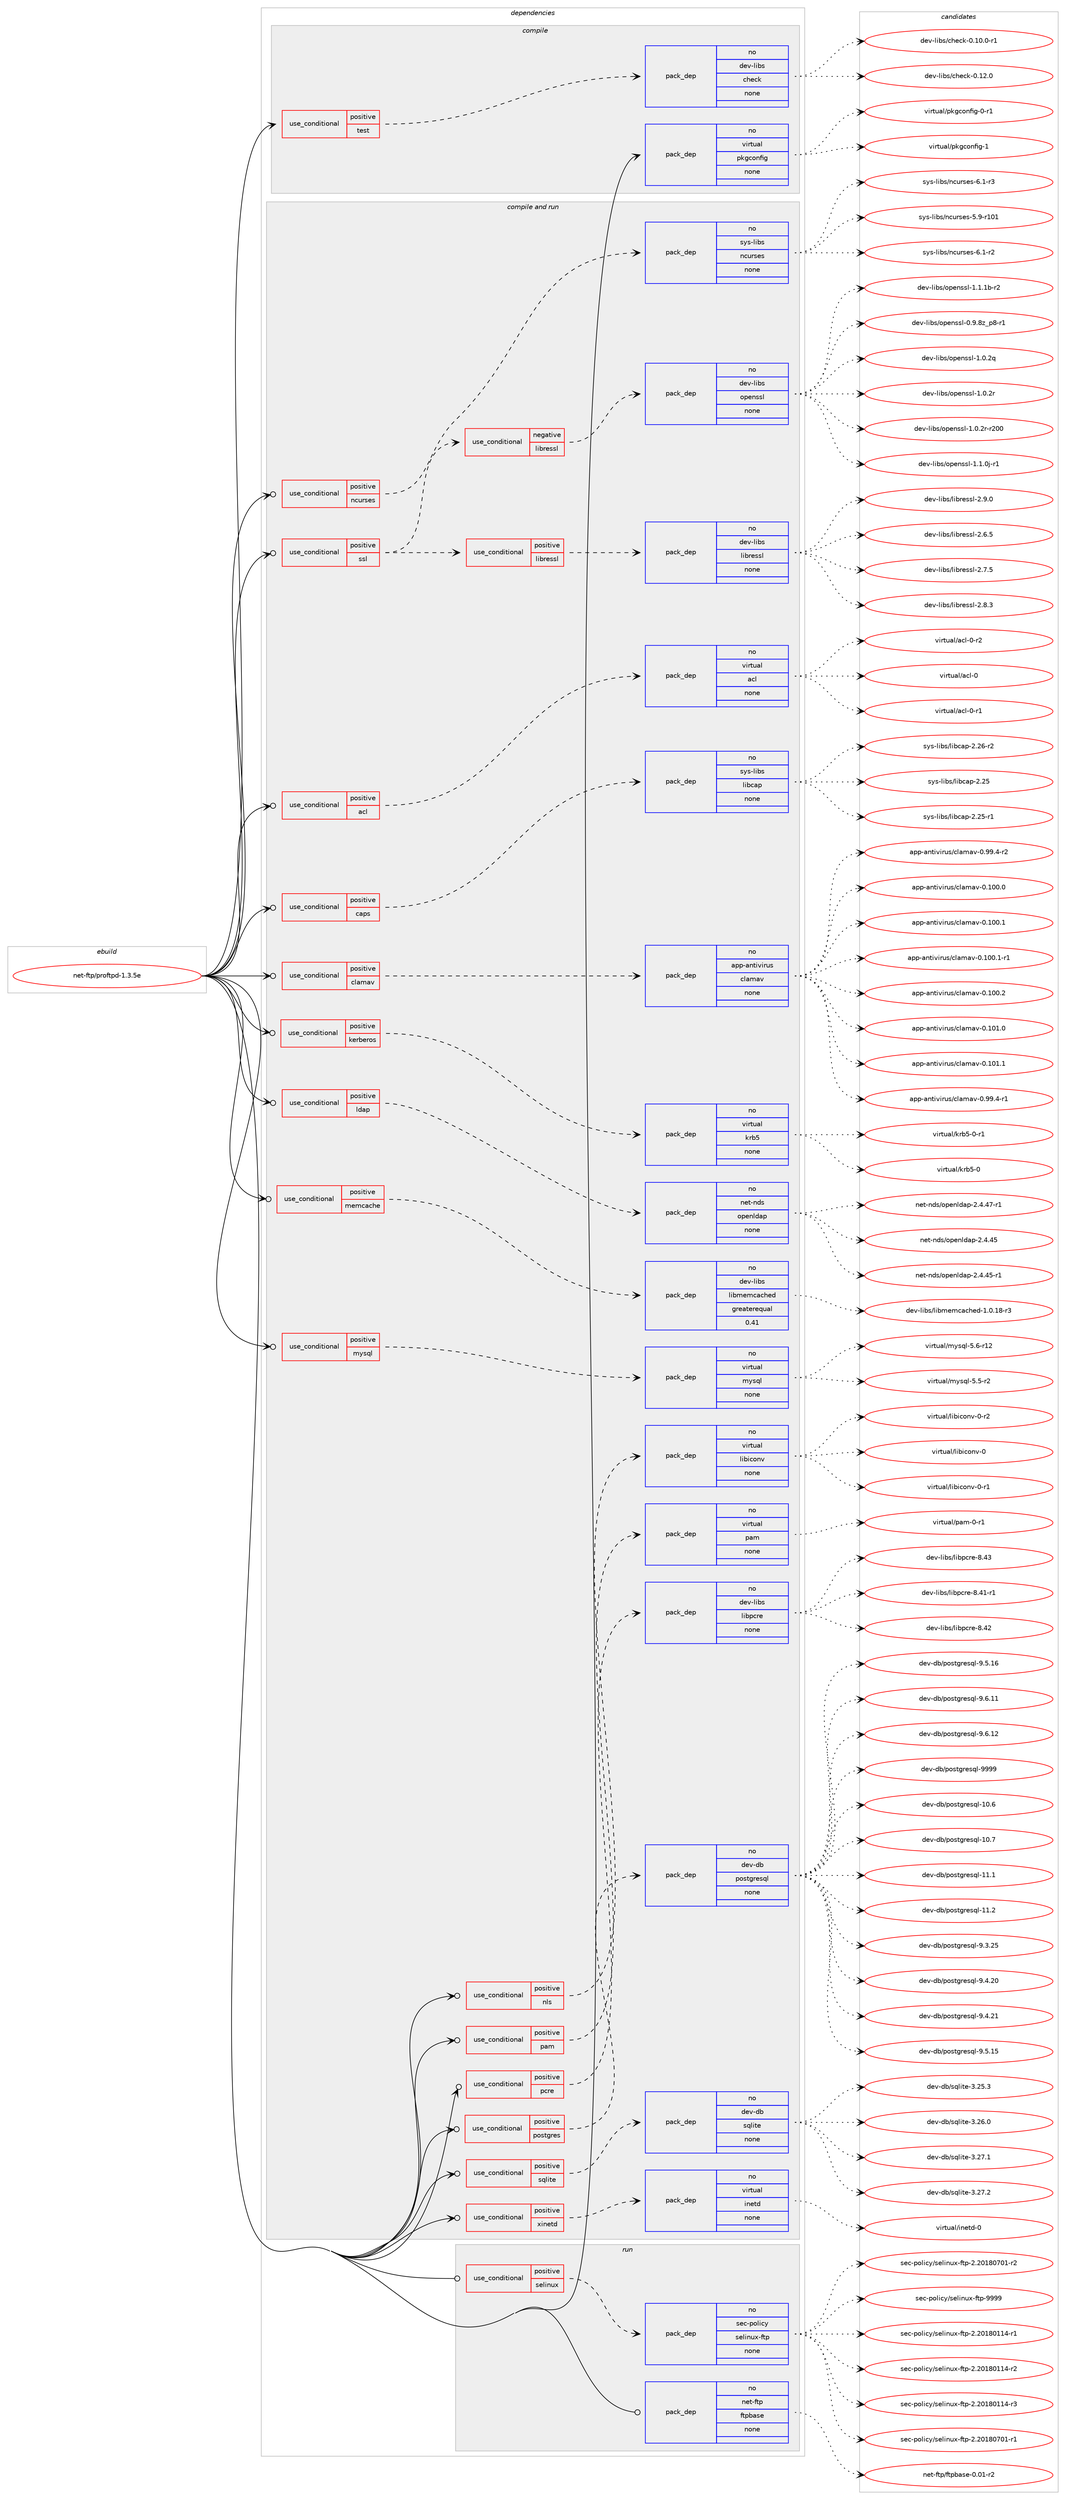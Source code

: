 digraph prolog {

# *************
# Graph options
# *************

newrank=true;
concentrate=true;
compound=true;
graph [rankdir=LR,fontname=Helvetica,fontsize=10,ranksep=1.5];#, ranksep=2.5, nodesep=0.2];
edge  [arrowhead=vee];
node  [fontname=Helvetica,fontsize=10];

# **********
# The ebuild
# **********

subgraph cluster_leftcol {
color=gray;
rank=same;
label=<<i>ebuild</i>>;
id [label="net-ftp/proftpd-1.3.5e", color=red, width=4, href="../net-ftp/proftpd-1.3.5e.svg"];
}

# ****************
# The dependencies
# ****************

subgraph cluster_midcol {
color=gray;
label=<<i>dependencies</i>>;
subgraph cluster_compile {
fillcolor="#eeeeee";
style=filled;
label=<<i>compile</i>>;
subgraph cond444754 {
dependency1654025 [label=<<TABLE BORDER="0" CELLBORDER="1" CELLSPACING="0" CELLPADDING="4"><TR><TD ROWSPAN="3" CELLPADDING="10">use_conditional</TD></TR><TR><TD>positive</TD></TR><TR><TD>test</TD></TR></TABLE>>, shape=none, color=red];
subgraph pack1182463 {
dependency1654026 [label=<<TABLE BORDER="0" CELLBORDER="1" CELLSPACING="0" CELLPADDING="4" WIDTH="220"><TR><TD ROWSPAN="6" CELLPADDING="30">pack_dep</TD></TR><TR><TD WIDTH="110">no</TD></TR><TR><TD>dev-libs</TD></TR><TR><TD>check</TD></TR><TR><TD>none</TD></TR><TR><TD></TD></TR></TABLE>>, shape=none, color=blue];
}
dependency1654025:e -> dependency1654026:w [weight=20,style="dashed",arrowhead="vee"];
}
id:e -> dependency1654025:w [weight=20,style="solid",arrowhead="vee"];
subgraph pack1182464 {
dependency1654027 [label=<<TABLE BORDER="0" CELLBORDER="1" CELLSPACING="0" CELLPADDING="4" WIDTH="220"><TR><TD ROWSPAN="6" CELLPADDING="30">pack_dep</TD></TR><TR><TD WIDTH="110">no</TD></TR><TR><TD>virtual</TD></TR><TR><TD>pkgconfig</TD></TR><TR><TD>none</TD></TR><TR><TD></TD></TR></TABLE>>, shape=none, color=blue];
}
id:e -> dependency1654027:w [weight=20,style="solid",arrowhead="vee"];
}
subgraph cluster_compileandrun {
fillcolor="#eeeeee";
style=filled;
label=<<i>compile and run</i>>;
subgraph cond444755 {
dependency1654028 [label=<<TABLE BORDER="0" CELLBORDER="1" CELLSPACING="0" CELLPADDING="4"><TR><TD ROWSPAN="3" CELLPADDING="10">use_conditional</TD></TR><TR><TD>positive</TD></TR><TR><TD>acl</TD></TR></TABLE>>, shape=none, color=red];
subgraph pack1182465 {
dependency1654029 [label=<<TABLE BORDER="0" CELLBORDER="1" CELLSPACING="0" CELLPADDING="4" WIDTH="220"><TR><TD ROWSPAN="6" CELLPADDING="30">pack_dep</TD></TR><TR><TD WIDTH="110">no</TD></TR><TR><TD>virtual</TD></TR><TR><TD>acl</TD></TR><TR><TD>none</TD></TR><TR><TD></TD></TR></TABLE>>, shape=none, color=blue];
}
dependency1654028:e -> dependency1654029:w [weight=20,style="dashed",arrowhead="vee"];
}
id:e -> dependency1654028:w [weight=20,style="solid",arrowhead="odotvee"];
subgraph cond444756 {
dependency1654030 [label=<<TABLE BORDER="0" CELLBORDER="1" CELLSPACING="0" CELLPADDING="4"><TR><TD ROWSPAN="3" CELLPADDING="10">use_conditional</TD></TR><TR><TD>positive</TD></TR><TR><TD>caps</TD></TR></TABLE>>, shape=none, color=red];
subgraph pack1182466 {
dependency1654031 [label=<<TABLE BORDER="0" CELLBORDER="1" CELLSPACING="0" CELLPADDING="4" WIDTH="220"><TR><TD ROWSPAN="6" CELLPADDING="30">pack_dep</TD></TR><TR><TD WIDTH="110">no</TD></TR><TR><TD>sys-libs</TD></TR><TR><TD>libcap</TD></TR><TR><TD>none</TD></TR><TR><TD></TD></TR></TABLE>>, shape=none, color=blue];
}
dependency1654030:e -> dependency1654031:w [weight=20,style="dashed",arrowhead="vee"];
}
id:e -> dependency1654030:w [weight=20,style="solid",arrowhead="odotvee"];
subgraph cond444757 {
dependency1654032 [label=<<TABLE BORDER="0" CELLBORDER="1" CELLSPACING="0" CELLPADDING="4"><TR><TD ROWSPAN="3" CELLPADDING="10">use_conditional</TD></TR><TR><TD>positive</TD></TR><TR><TD>clamav</TD></TR></TABLE>>, shape=none, color=red];
subgraph pack1182467 {
dependency1654033 [label=<<TABLE BORDER="0" CELLBORDER="1" CELLSPACING="0" CELLPADDING="4" WIDTH="220"><TR><TD ROWSPAN="6" CELLPADDING="30">pack_dep</TD></TR><TR><TD WIDTH="110">no</TD></TR><TR><TD>app-antivirus</TD></TR><TR><TD>clamav</TD></TR><TR><TD>none</TD></TR><TR><TD></TD></TR></TABLE>>, shape=none, color=blue];
}
dependency1654032:e -> dependency1654033:w [weight=20,style="dashed",arrowhead="vee"];
}
id:e -> dependency1654032:w [weight=20,style="solid",arrowhead="odotvee"];
subgraph cond444758 {
dependency1654034 [label=<<TABLE BORDER="0" CELLBORDER="1" CELLSPACING="0" CELLPADDING="4"><TR><TD ROWSPAN="3" CELLPADDING="10">use_conditional</TD></TR><TR><TD>positive</TD></TR><TR><TD>kerberos</TD></TR></TABLE>>, shape=none, color=red];
subgraph pack1182468 {
dependency1654035 [label=<<TABLE BORDER="0" CELLBORDER="1" CELLSPACING="0" CELLPADDING="4" WIDTH="220"><TR><TD ROWSPAN="6" CELLPADDING="30">pack_dep</TD></TR><TR><TD WIDTH="110">no</TD></TR><TR><TD>virtual</TD></TR><TR><TD>krb5</TD></TR><TR><TD>none</TD></TR><TR><TD></TD></TR></TABLE>>, shape=none, color=blue];
}
dependency1654034:e -> dependency1654035:w [weight=20,style="dashed",arrowhead="vee"];
}
id:e -> dependency1654034:w [weight=20,style="solid",arrowhead="odotvee"];
subgraph cond444759 {
dependency1654036 [label=<<TABLE BORDER="0" CELLBORDER="1" CELLSPACING="0" CELLPADDING="4"><TR><TD ROWSPAN="3" CELLPADDING="10">use_conditional</TD></TR><TR><TD>positive</TD></TR><TR><TD>ldap</TD></TR></TABLE>>, shape=none, color=red];
subgraph pack1182469 {
dependency1654037 [label=<<TABLE BORDER="0" CELLBORDER="1" CELLSPACING="0" CELLPADDING="4" WIDTH="220"><TR><TD ROWSPAN="6" CELLPADDING="30">pack_dep</TD></TR><TR><TD WIDTH="110">no</TD></TR><TR><TD>net-nds</TD></TR><TR><TD>openldap</TD></TR><TR><TD>none</TD></TR><TR><TD></TD></TR></TABLE>>, shape=none, color=blue];
}
dependency1654036:e -> dependency1654037:w [weight=20,style="dashed",arrowhead="vee"];
}
id:e -> dependency1654036:w [weight=20,style="solid",arrowhead="odotvee"];
subgraph cond444760 {
dependency1654038 [label=<<TABLE BORDER="0" CELLBORDER="1" CELLSPACING="0" CELLPADDING="4"><TR><TD ROWSPAN="3" CELLPADDING="10">use_conditional</TD></TR><TR><TD>positive</TD></TR><TR><TD>memcache</TD></TR></TABLE>>, shape=none, color=red];
subgraph pack1182470 {
dependency1654039 [label=<<TABLE BORDER="0" CELLBORDER="1" CELLSPACING="0" CELLPADDING="4" WIDTH="220"><TR><TD ROWSPAN="6" CELLPADDING="30">pack_dep</TD></TR><TR><TD WIDTH="110">no</TD></TR><TR><TD>dev-libs</TD></TR><TR><TD>libmemcached</TD></TR><TR><TD>greaterequal</TD></TR><TR><TD>0.41</TD></TR></TABLE>>, shape=none, color=blue];
}
dependency1654038:e -> dependency1654039:w [weight=20,style="dashed",arrowhead="vee"];
}
id:e -> dependency1654038:w [weight=20,style="solid",arrowhead="odotvee"];
subgraph cond444761 {
dependency1654040 [label=<<TABLE BORDER="0" CELLBORDER="1" CELLSPACING="0" CELLPADDING="4"><TR><TD ROWSPAN="3" CELLPADDING="10">use_conditional</TD></TR><TR><TD>positive</TD></TR><TR><TD>mysql</TD></TR></TABLE>>, shape=none, color=red];
subgraph pack1182471 {
dependency1654041 [label=<<TABLE BORDER="0" CELLBORDER="1" CELLSPACING="0" CELLPADDING="4" WIDTH="220"><TR><TD ROWSPAN="6" CELLPADDING="30">pack_dep</TD></TR><TR><TD WIDTH="110">no</TD></TR><TR><TD>virtual</TD></TR><TR><TD>mysql</TD></TR><TR><TD>none</TD></TR><TR><TD></TD></TR></TABLE>>, shape=none, color=blue];
}
dependency1654040:e -> dependency1654041:w [weight=20,style="dashed",arrowhead="vee"];
}
id:e -> dependency1654040:w [weight=20,style="solid",arrowhead="odotvee"];
subgraph cond444762 {
dependency1654042 [label=<<TABLE BORDER="0" CELLBORDER="1" CELLSPACING="0" CELLPADDING="4"><TR><TD ROWSPAN="3" CELLPADDING="10">use_conditional</TD></TR><TR><TD>positive</TD></TR><TR><TD>ncurses</TD></TR></TABLE>>, shape=none, color=red];
subgraph pack1182472 {
dependency1654043 [label=<<TABLE BORDER="0" CELLBORDER="1" CELLSPACING="0" CELLPADDING="4" WIDTH="220"><TR><TD ROWSPAN="6" CELLPADDING="30">pack_dep</TD></TR><TR><TD WIDTH="110">no</TD></TR><TR><TD>sys-libs</TD></TR><TR><TD>ncurses</TD></TR><TR><TD>none</TD></TR><TR><TD></TD></TR></TABLE>>, shape=none, color=blue];
}
dependency1654042:e -> dependency1654043:w [weight=20,style="dashed",arrowhead="vee"];
}
id:e -> dependency1654042:w [weight=20,style="solid",arrowhead="odotvee"];
subgraph cond444763 {
dependency1654044 [label=<<TABLE BORDER="0" CELLBORDER="1" CELLSPACING="0" CELLPADDING="4"><TR><TD ROWSPAN="3" CELLPADDING="10">use_conditional</TD></TR><TR><TD>positive</TD></TR><TR><TD>nls</TD></TR></TABLE>>, shape=none, color=red];
subgraph pack1182473 {
dependency1654045 [label=<<TABLE BORDER="0" CELLBORDER="1" CELLSPACING="0" CELLPADDING="4" WIDTH="220"><TR><TD ROWSPAN="6" CELLPADDING="30">pack_dep</TD></TR><TR><TD WIDTH="110">no</TD></TR><TR><TD>virtual</TD></TR><TR><TD>libiconv</TD></TR><TR><TD>none</TD></TR><TR><TD></TD></TR></TABLE>>, shape=none, color=blue];
}
dependency1654044:e -> dependency1654045:w [weight=20,style="dashed",arrowhead="vee"];
}
id:e -> dependency1654044:w [weight=20,style="solid",arrowhead="odotvee"];
subgraph cond444764 {
dependency1654046 [label=<<TABLE BORDER="0" CELLBORDER="1" CELLSPACING="0" CELLPADDING="4"><TR><TD ROWSPAN="3" CELLPADDING="10">use_conditional</TD></TR><TR><TD>positive</TD></TR><TR><TD>pam</TD></TR></TABLE>>, shape=none, color=red];
subgraph pack1182474 {
dependency1654047 [label=<<TABLE BORDER="0" CELLBORDER="1" CELLSPACING="0" CELLPADDING="4" WIDTH="220"><TR><TD ROWSPAN="6" CELLPADDING="30">pack_dep</TD></TR><TR><TD WIDTH="110">no</TD></TR><TR><TD>virtual</TD></TR><TR><TD>pam</TD></TR><TR><TD>none</TD></TR><TR><TD></TD></TR></TABLE>>, shape=none, color=blue];
}
dependency1654046:e -> dependency1654047:w [weight=20,style="dashed",arrowhead="vee"];
}
id:e -> dependency1654046:w [weight=20,style="solid",arrowhead="odotvee"];
subgraph cond444765 {
dependency1654048 [label=<<TABLE BORDER="0" CELLBORDER="1" CELLSPACING="0" CELLPADDING="4"><TR><TD ROWSPAN="3" CELLPADDING="10">use_conditional</TD></TR><TR><TD>positive</TD></TR><TR><TD>pcre</TD></TR></TABLE>>, shape=none, color=red];
subgraph pack1182475 {
dependency1654049 [label=<<TABLE BORDER="0" CELLBORDER="1" CELLSPACING="0" CELLPADDING="4" WIDTH="220"><TR><TD ROWSPAN="6" CELLPADDING="30">pack_dep</TD></TR><TR><TD WIDTH="110">no</TD></TR><TR><TD>dev-libs</TD></TR><TR><TD>libpcre</TD></TR><TR><TD>none</TD></TR><TR><TD></TD></TR></TABLE>>, shape=none, color=blue];
}
dependency1654048:e -> dependency1654049:w [weight=20,style="dashed",arrowhead="vee"];
}
id:e -> dependency1654048:w [weight=20,style="solid",arrowhead="odotvee"];
subgraph cond444766 {
dependency1654050 [label=<<TABLE BORDER="0" CELLBORDER="1" CELLSPACING="0" CELLPADDING="4"><TR><TD ROWSPAN="3" CELLPADDING="10">use_conditional</TD></TR><TR><TD>positive</TD></TR><TR><TD>postgres</TD></TR></TABLE>>, shape=none, color=red];
subgraph pack1182476 {
dependency1654051 [label=<<TABLE BORDER="0" CELLBORDER="1" CELLSPACING="0" CELLPADDING="4" WIDTH="220"><TR><TD ROWSPAN="6" CELLPADDING="30">pack_dep</TD></TR><TR><TD WIDTH="110">no</TD></TR><TR><TD>dev-db</TD></TR><TR><TD>postgresql</TD></TR><TR><TD>none</TD></TR><TR><TD></TD></TR></TABLE>>, shape=none, color=blue];
}
dependency1654050:e -> dependency1654051:w [weight=20,style="dashed",arrowhead="vee"];
}
id:e -> dependency1654050:w [weight=20,style="solid",arrowhead="odotvee"];
subgraph cond444767 {
dependency1654052 [label=<<TABLE BORDER="0" CELLBORDER="1" CELLSPACING="0" CELLPADDING="4"><TR><TD ROWSPAN="3" CELLPADDING="10">use_conditional</TD></TR><TR><TD>positive</TD></TR><TR><TD>sqlite</TD></TR></TABLE>>, shape=none, color=red];
subgraph pack1182477 {
dependency1654053 [label=<<TABLE BORDER="0" CELLBORDER="1" CELLSPACING="0" CELLPADDING="4" WIDTH="220"><TR><TD ROWSPAN="6" CELLPADDING="30">pack_dep</TD></TR><TR><TD WIDTH="110">no</TD></TR><TR><TD>dev-db</TD></TR><TR><TD>sqlite</TD></TR><TR><TD>none</TD></TR><TR><TD></TD></TR></TABLE>>, shape=none, color=blue];
}
dependency1654052:e -> dependency1654053:w [weight=20,style="dashed",arrowhead="vee"];
}
id:e -> dependency1654052:w [weight=20,style="solid",arrowhead="odotvee"];
subgraph cond444768 {
dependency1654054 [label=<<TABLE BORDER="0" CELLBORDER="1" CELLSPACING="0" CELLPADDING="4"><TR><TD ROWSPAN="3" CELLPADDING="10">use_conditional</TD></TR><TR><TD>positive</TD></TR><TR><TD>ssl</TD></TR></TABLE>>, shape=none, color=red];
subgraph cond444769 {
dependency1654055 [label=<<TABLE BORDER="0" CELLBORDER="1" CELLSPACING="0" CELLPADDING="4"><TR><TD ROWSPAN="3" CELLPADDING="10">use_conditional</TD></TR><TR><TD>negative</TD></TR><TR><TD>libressl</TD></TR></TABLE>>, shape=none, color=red];
subgraph pack1182478 {
dependency1654056 [label=<<TABLE BORDER="0" CELLBORDER="1" CELLSPACING="0" CELLPADDING="4" WIDTH="220"><TR><TD ROWSPAN="6" CELLPADDING="30">pack_dep</TD></TR><TR><TD WIDTH="110">no</TD></TR><TR><TD>dev-libs</TD></TR><TR><TD>openssl</TD></TR><TR><TD>none</TD></TR><TR><TD></TD></TR></TABLE>>, shape=none, color=blue];
}
dependency1654055:e -> dependency1654056:w [weight=20,style="dashed",arrowhead="vee"];
}
dependency1654054:e -> dependency1654055:w [weight=20,style="dashed",arrowhead="vee"];
subgraph cond444770 {
dependency1654057 [label=<<TABLE BORDER="0" CELLBORDER="1" CELLSPACING="0" CELLPADDING="4"><TR><TD ROWSPAN="3" CELLPADDING="10">use_conditional</TD></TR><TR><TD>positive</TD></TR><TR><TD>libressl</TD></TR></TABLE>>, shape=none, color=red];
subgraph pack1182479 {
dependency1654058 [label=<<TABLE BORDER="0" CELLBORDER="1" CELLSPACING="0" CELLPADDING="4" WIDTH="220"><TR><TD ROWSPAN="6" CELLPADDING="30">pack_dep</TD></TR><TR><TD WIDTH="110">no</TD></TR><TR><TD>dev-libs</TD></TR><TR><TD>libressl</TD></TR><TR><TD>none</TD></TR><TR><TD></TD></TR></TABLE>>, shape=none, color=blue];
}
dependency1654057:e -> dependency1654058:w [weight=20,style="dashed",arrowhead="vee"];
}
dependency1654054:e -> dependency1654057:w [weight=20,style="dashed",arrowhead="vee"];
}
id:e -> dependency1654054:w [weight=20,style="solid",arrowhead="odotvee"];
subgraph cond444771 {
dependency1654059 [label=<<TABLE BORDER="0" CELLBORDER="1" CELLSPACING="0" CELLPADDING="4"><TR><TD ROWSPAN="3" CELLPADDING="10">use_conditional</TD></TR><TR><TD>positive</TD></TR><TR><TD>xinetd</TD></TR></TABLE>>, shape=none, color=red];
subgraph pack1182480 {
dependency1654060 [label=<<TABLE BORDER="0" CELLBORDER="1" CELLSPACING="0" CELLPADDING="4" WIDTH="220"><TR><TD ROWSPAN="6" CELLPADDING="30">pack_dep</TD></TR><TR><TD WIDTH="110">no</TD></TR><TR><TD>virtual</TD></TR><TR><TD>inetd</TD></TR><TR><TD>none</TD></TR><TR><TD></TD></TR></TABLE>>, shape=none, color=blue];
}
dependency1654059:e -> dependency1654060:w [weight=20,style="dashed",arrowhead="vee"];
}
id:e -> dependency1654059:w [weight=20,style="solid",arrowhead="odotvee"];
}
subgraph cluster_run {
fillcolor="#eeeeee";
style=filled;
label=<<i>run</i>>;
subgraph cond444772 {
dependency1654061 [label=<<TABLE BORDER="0" CELLBORDER="1" CELLSPACING="0" CELLPADDING="4"><TR><TD ROWSPAN="3" CELLPADDING="10">use_conditional</TD></TR><TR><TD>positive</TD></TR><TR><TD>selinux</TD></TR></TABLE>>, shape=none, color=red];
subgraph pack1182481 {
dependency1654062 [label=<<TABLE BORDER="0" CELLBORDER="1" CELLSPACING="0" CELLPADDING="4" WIDTH="220"><TR><TD ROWSPAN="6" CELLPADDING="30">pack_dep</TD></TR><TR><TD WIDTH="110">no</TD></TR><TR><TD>sec-policy</TD></TR><TR><TD>selinux-ftp</TD></TR><TR><TD>none</TD></TR><TR><TD></TD></TR></TABLE>>, shape=none, color=blue];
}
dependency1654061:e -> dependency1654062:w [weight=20,style="dashed",arrowhead="vee"];
}
id:e -> dependency1654061:w [weight=20,style="solid",arrowhead="odot"];
subgraph pack1182482 {
dependency1654063 [label=<<TABLE BORDER="0" CELLBORDER="1" CELLSPACING="0" CELLPADDING="4" WIDTH="220"><TR><TD ROWSPAN="6" CELLPADDING="30">pack_dep</TD></TR><TR><TD WIDTH="110">no</TD></TR><TR><TD>net-ftp</TD></TR><TR><TD>ftpbase</TD></TR><TR><TD>none</TD></TR><TR><TD></TD></TR></TABLE>>, shape=none, color=blue];
}
id:e -> dependency1654063:w [weight=20,style="solid",arrowhead="odot"];
}
}

# **************
# The candidates
# **************

subgraph cluster_choices {
rank=same;
color=gray;
label=<<i>candidates</i>>;

subgraph choice1182463 {
color=black;
nodesep=1;
choice1001011184510810598115479910410199107454846494846484511449 [label="dev-libs/check-0.10.0-r1", color=red, width=4,href="../dev-libs/check-0.10.0-r1.svg"];
choice100101118451081059811547991041019910745484649504648 [label="dev-libs/check-0.12.0", color=red, width=4,href="../dev-libs/check-0.12.0.svg"];
dependency1654026:e -> choice1001011184510810598115479910410199107454846494846484511449:w [style=dotted,weight="100"];
dependency1654026:e -> choice100101118451081059811547991041019910745484649504648:w [style=dotted,weight="100"];
}
subgraph choice1182464 {
color=black;
nodesep=1;
choice11810511411611797108471121071039911111010210510345484511449 [label="virtual/pkgconfig-0-r1", color=red, width=4,href="../virtual/pkgconfig-0-r1.svg"];
choice1181051141161179710847112107103991111101021051034549 [label="virtual/pkgconfig-1", color=red, width=4,href="../virtual/pkgconfig-1.svg"];
dependency1654027:e -> choice11810511411611797108471121071039911111010210510345484511449:w [style=dotted,weight="100"];
dependency1654027:e -> choice1181051141161179710847112107103991111101021051034549:w [style=dotted,weight="100"];
}
subgraph choice1182465 {
color=black;
nodesep=1;
choice118105114116117971084797991084548 [label="virtual/acl-0", color=red, width=4,href="../virtual/acl-0.svg"];
choice1181051141161179710847979910845484511449 [label="virtual/acl-0-r1", color=red, width=4,href="../virtual/acl-0-r1.svg"];
choice1181051141161179710847979910845484511450 [label="virtual/acl-0-r2", color=red, width=4,href="../virtual/acl-0-r2.svg"];
dependency1654029:e -> choice118105114116117971084797991084548:w [style=dotted,weight="100"];
dependency1654029:e -> choice1181051141161179710847979910845484511449:w [style=dotted,weight="100"];
dependency1654029:e -> choice1181051141161179710847979910845484511450:w [style=dotted,weight="100"];
}
subgraph choice1182466 {
color=black;
nodesep=1;
choice1151211154510810598115471081059899971124550465053 [label="sys-libs/libcap-2.25", color=red, width=4,href="../sys-libs/libcap-2.25.svg"];
choice11512111545108105981154710810598999711245504650534511449 [label="sys-libs/libcap-2.25-r1", color=red, width=4,href="../sys-libs/libcap-2.25-r1.svg"];
choice11512111545108105981154710810598999711245504650544511450 [label="sys-libs/libcap-2.26-r2", color=red, width=4,href="../sys-libs/libcap-2.26-r2.svg"];
dependency1654031:e -> choice1151211154510810598115471081059899971124550465053:w [style=dotted,weight="100"];
dependency1654031:e -> choice11512111545108105981154710810598999711245504650534511449:w [style=dotted,weight="100"];
dependency1654031:e -> choice11512111545108105981154710810598999711245504650544511450:w [style=dotted,weight="100"];
}
subgraph choice1182467 {
color=black;
nodesep=1;
choice971121124597110116105118105114117115479910897109971184548464948484648 [label="app-antivirus/clamav-0.100.0", color=red, width=4,href="../app-antivirus/clamav-0.100.0.svg"];
choice971121124597110116105118105114117115479910897109971184548464948484649 [label="app-antivirus/clamav-0.100.1", color=red, width=4,href="../app-antivirus/clamav-0.100.1.svg"];
choice9711211245971101161051181051141171154799108971099711845484649484846494511449 [label="app-antivirus/clamav-0.100.1-r1", color=red, width=4,href="../app-antivirus/clamav-0.100.1-r1.svg"];
choice971121124597110116105118105114117115479910897109971184548464948484650 [label="app-antivirus/clamav-0.100.2", color=red, width=4,href="../app-antivirus/clamav-0.100.2.svg"];
choice971121124597110116105118105114117115479910897109971184548464948494648 [label="app-antivirus/clamav-0.101.0", color=red, width=4,href="../app-antivirus/clamav-0.101.0.svg"];
choice971121124597110116105118105114117115479910897109971184548464948494649 [label="app-antivirus/clamav-0.101.1", color=red, width=4,href="../app-antivirus/clamav-0.101.1.svg"];
choice97112112459711011610511810511411711547991089710997118454846575746524511449 [label="app-antivirus/clamav-0.99.4-r1", color=red, width=4,href="../app-antivirus/clamav-0.99.4-r1.svg"];
choice97112112459711011610511810511411711547991089710997118454846575746524511450 [label="app-antivirus/clamav-0.99.4-r2", color=red, width=4,href="../app-antivirus/clamav-0.99.4-r2.svg"];
dependency1654033:e -> choice971121124597110116105118105114117115479910897109971184548464948484648:w [style=dotted,weight="100"];
dependency1654033:e -> choice971121124597110116105118105114117115479910897109971184548464948484649:w [style=dotted,weight="100"];
dependency1654033:e -> choice9711211245971101161051181051141171154799108971099711845484649484846494511449:w [style=dotted,weight="100"];
dependency1654033:e -> choice971121124597110116105118105114117115479910897109971184548464948484650:w [style=dotted,weight="100"];
dependency1654033:e -> choice971121124597110116105118105114117115479910897109971184548464948494648:w [style=dotted,weight="100"];
dependency1654033:e -> choice971121124597110116105118105114117115479910897109971184548464948494649:w [style=dotted,weight="100"];
dependency1654033:e -> choice97112112459711011610511810511411711547991089710997118454846575746524511449:w [style=dotted,weight="100"];
dependency1654033:e -> choice97112112459711011610511810511411711547991089710997118454846575746524511450:w [style=dotted,weight="100"];
}
subgraph choice1182468 {
color=black;
nodesep=1;
choice118105114116117971084710711498534548 [label="virtual/krb5-0", color=red, width=4,href="../virtual/krb5-0.svg"];
choice1181051141161179710847107114985345484511449 [label="virtual/krb5-0-r1", color=red, width=4,href="../virtual/krb5-0-r1.svg"];
dependency1654035:e -> choice118105114116117971084710711498534548:w [style=dotted,weight="100"];
dependency1654035:e -> choice1181051141161179710847107114985345484511449:w [style=dotted,weight="100"];
}
subgraph choice1182469 {
color=black;
nodesep=1;
choice11010111645110100115471111121011101081009711245504652465253 [label="net-nds/openldap-2.4.45", color=red, width=4,href="../net-nds/openldap-2.4.45.svg"];
choice110101116451101001154711111210111010810097112455046524652534511449 [label="net-nds/openldap-2.4.45-r1", color=red, width=4,href="../net-nds/openldap-2.4.45-r1.svg"];
choice110101116451101001154711111210111010810097112455046524652554511449 [label="net-nds/openldap-2.4.47-r1", color=red, width=4,href="../net-nds/openldap-2.4.47-r1.svg"];
dependency1654037:e -> choice11010111645110100115471111121011101081009711245504652465253:w [style=dotted,weight="100"];
dependency1654037:e -> choice110101116451101001154711111210111010810097112455046524652534511449:w [style=dotted,weight="100"];
dependency1654037:e -> choice110101116451101001154711111210111010810097112455046524652554511449:w [style=dotted,weight="100"];
}
subgraph choice1182470 {
color=black;
nodesep=1;
choice10010111845108105981154710810598109101109999799104101100454946484649564511451 [label="dev-libs/libmemcached-1.0.18-r3", color=red, width=4,href="../dev-libs/libmemcached-1.0.18-r3.svg"];
dependency1654039:e -> choice10010111845108105981154710810598109101109999799104101100454946484649564511451:w [style=dotted,weight="100"];
}
subgraph choice1182471 {
color=black;
nodesep=1;
choice1181051141161179710847109121115113108455346534511450 [label="virtual/mysql-5.5-r2", color=red, width=4,href="../virtual/mysql-5.5-r2.svg"];
choice118105114116117971084710912111511310845534654451144950 [label="virtual/mysql-5.6-r12", color=red, width=4,href="../virtual/mysql-5.6-r12.svg"];
dependency1654041:e -> choice1181051141161179710847109121115113108455346534511450:w [style=dotted,weight="100"];
dependency1654041:e -> choice118105114116117971084710912111511310845534654451144950:w [style=dotted,weight="100"];
}
subgraph choice1182472 {
color=black;
nodesep=1;
choice115121115451081059811547110991171141151011154553465745114494849 [label="sys-libs/ncurses-5.9-r101", color=red, width=4,href="../sys-libs/ncurses-5.9-r101.svg"];
choice11512111545108105981154711099117114115101115455446494511450 [label="sys-libs/ncurses-6.1-r2", color=red, width=4,href="../sys-libs/ncurses-6.1-r2.svg"];
choice11512111545108105981154711099117114115101115455446494511451 [label="sys-libs/ncurses-6.1-r3", color=red, width=4,href="../sys-libs/ncurses-6.1-r3.svg"];
dependency1654043:e -> choice115121115451081059811547110991171141151011154553465745114494849:w [style=dotted,weight="100"];
dependency1654043:e -> choice11512111545108105981154711099117114115101115455446494511450:w [style=dotted,weight="100"];
dependency1654043:e -> choice11512111545108105981154711099117114115101115455446494511451:w [style=dotted,weight="100"];
}
subgraph choice1182473 {
color=black;
nodesep=1;
choice118105114116117971084710810598105991111101184548 [label="virtual/libiconv-0", color=red, width=4,href="../virtual/libiconv-0.svg"];
choice1181051141161179710847108105981059911111011845484511449 [label="virtual/libiconv-0-r1", color=red, width=4,href="../virtual/libiconv-0-r1.svg"];
choice1181051141161179710847108105981059911111011845484511450 [label="virtual/libiconv-0-r2", color=red, width=4,href="../virtual/libiconv-0-r2.svg"];
dependency1654045:e -> choice118105114116117971084710810598105991111101184548:w [style=dotted,weight="100"];
dependency1654045:e -> choice1181051141161179710847108105981059911111011845484511449:w [style=dotted,weight="100"];
dependency1654045:e -> choice1181051141161179710847108105981059911111011845484511450:w [style=dotted,weight="100"];
}
subgraph choice1182474 {
color=black;
nodesep=1;
choice11810511411611797108471129710945484511449 [label="virtual/pam-0-r1", color=red, width=4,href="../virtual/pam-0-r1.svg"];
dependency1654047:e -> choice11810511411611797108471129710945484511449:w [style=dotted,weight="100"];
}
subgraph choice1182475 {
color=black;
nodesep=1;
choice100101118451081059811547108105981129911410145564652494511449 [label="dev-libs/libpcre-8.41-r1", color=red, width=4,href="../dev-libs/libpcre-8.41-r1.svg"];
choice10010111845108105981154710810598112991141014556465250 [label="dev-libs/libpcre-8.42", color=red, width=4,href="../dev-libs/libpcre-8.42.svg"];
choice10010111845108105981154710810598112991141014556465251 [label="dev-libs/libpcre-8.43", color=red, width=4,href="../dev-libs/libpcre-8.43.svg"];
dependency1654049:e -> choice100101118451081059811547108105981129911410145564652494511449:w [style=dotted,weight="100"];
dependency1654049:e -> choice10010111845108105981154710810598112991141014556465250:w [style=dotted,weight="100"];
dependency1654049:e -> choice10010111845108105981154710810598112991141014556465251:w [style=dotted,weight="100"];
}
subgraph choice1182476 {
color=black;
nodesep=1;
choice1001011184510098471121111151161031141011151131084549484654 [label="dev-db/postgresql-10.6", color=red, width=4,href="../dev-db/postgresql-10.6.svg"];
choice1001011184510098471121111151161031141011151131084549484655 [label="dev-db/postgresql-10.7", color=red, width=4,href="../dev-db/postgresql-10.7.svg"];
choice1001011184510098471121111151161031141011151131084549494649 [label="dev-db/postgresql-11.1", color=red, width=4,href="../dev-db/postgresql-11.1.svg"];
choice1001011184510098471121111151161031141011151131084549494650 [label="dev-db/postgresql-11.2", color=red, width=4,href="../dev-db/postgresql-11.2.svg"];
choice10010111845100984711211111511610311410111511310845574651465053 [label="dev-db/postgresql-9.3.25", color=red, width=4,href="../dev-db/postgresql-9.3.25.svg"];
choice10010111845100984711211111511610311410111511310845574652465048 [label="dev-db/postgresql-9.4.20", color=red, width=4,href="../dev-db/postgresql-9.4.20.svg"];
choice10010111845100984711211111511610311410111511310845574652465049 [label="dev-db/postgresql-9.4.21", color=red, width=4,href="../dev-db/postgresql-9.4.21.svg"];
choice10010111845100984711211111511610311410111511310845574653464953 [label="dev-db/postgresql-9.5.15", color=red, width=4,href="../dev-db/postgresql-9.5.15.svg"];
choice10010111845100984711211111511610311410111511310845574653464954 [label="dev-db/postgresql-9.5.16", color=red, width=4,href="../dev-db/postgresql-9.5.16.svg"];
choice10010111845100984711211111511610311410111511310845574654464949 [label="dev-db/postgresql-9.6.11", color=red, width=4,href="../dev-db/postgresql-9.6.11.svg"];
choice10010111845100984711211111511610311410111511310845574654464950 [label="dev-db/postgresql-9.6.12", color=red, width=4,href="../dev-db/postgresql-9.6.12.svg"];
choice1001011184510098471121111151161031141011151131084557575757 [label="dev-db/postgresql-9999", color=red, width=4,href="../dev-db/postgresql-9999.svg"];
dependency1654051:e -> choice1001011184510098471121111151161031141011151131084549484654:w [style=dotted,weight="100"];
dependency1654051:e -> choice1001011184510098471121111151161031141011151131084549484655:w [style=dotted,weight="100"];
dependency1654051:e -> choice1001011184510098471121111151161031141011151131084549494649:w [style=dotted,weight="100"];
dependency1654051:e -> choice1001011184510098471121111151161031141011151131084549494650:w [style=dotted,weight="100"];
dependency1654051:e -> choice10010111845100984711211111511610311410111511310845574651465053:w [style=dotted,weight="100"];
dependency1654051:e -> choice10010111845100984711211111511610311410111511310845574652465048:w [style=dotted,weight="100"];
dependency1654051:e -> choice10010111845100984711211111511610311410111511310845574652465049:w [style=dotted,weight="100"];
dependency1654051:e -> choice10010111845100984711211111511610311410111511310845574653464953:w [style=dotted,weight="100"];
dependency1654051:e -> choice10010111845100984711211111511610311410111511310845574653464954:w [style=dotted,weight="100"];
dependency1654051:e -> choice10010111845100984711211111511610311410111511310845574654464949:w [style=dotted,weight="100"];
dependency1654051:e -> choice10010111845100984711211111511610311410111511310845574654464950:w [style=dotted,weight="100"];
dependency1654051:e -> choice1001011184510098471121111151161031141011151131084557575757:w [style=dotted,weight="100"];
}
subgraph choice1182477 {
color=black;
nodesep=1;
choice10010111845100984711511310810511610145514650534651 [label="dev-db/sqlite-3.25.3", color=red, width=4,href="../dev-db/sqlite-3.25.3.svg"];
choice10010111845100984711511310810511610145514650544648 [label="dev-db/sqlite-3.26.0", color=red, width=4,href="../dev-db/sqlite-3.26.0.svg"];
choice10010111845100984711511310810511610145514650554649 [label="dev-db/sqlite-3.27.1", color=red, width=4,href="../dev-db/sqlite-3.27.1.svg"];
choice10010111845100984711511310810511610145514650554650 [label="dev-db/sqlite-3.27.2", color=red, width=4,href="../dev-db/sqlite-3.27.2.svg"];
dependency1654053:e -> choice10010111845100984711511310810511610145514650534651:w [style=dotted,weight="100"];
dependency1654053:e -> choice10010111845100984711511310810511610145514650544648:w [style=dotted,weight="100"];
dependency1654053:e -> choice10010111845100984711511310810511610145514650554649:w [style=dotted,weight="100"];
dependency1654053:e -> choice10010111845100984711511310810511610145514650554650:w [style=dotted,weight="100"];
}
subgraph choice1182478 {
color=black;
nodesep=1;
choice10010111845108105981154711111210111011511510845484657465612295112564511449 [label="dev-libs/openssl-0.9.8z_p8-r1", color=red, width=4,href="../dev-libs/openssl-0.9.8z_p8-r1.svg"];
choice100101118451081059811547111112101110115115108454946484650113 [label="dev-libs/openssl-1.0.2q", color=red, width=4,href="../dev-libs/openssl-1.0.2q.svg"];
choice100101118451081059811547111112101110115115108454946484650114 [label="dev-libs/openssl-1.0.2r", color=red, width=4,href="../dev-libs/openssl-1.0.2r.svg"];
choice10010111845108105981154711111210111011511510845494648465011445114504848 [label="dev-libs/openssl-1.0.2r-r200", color=red, width=4,href="../dev-libs/openssl-1.0.2r-r200.svg"];
choice1001011184510810598115471111121011101151151084549464946481064511449 [label="dev-libs/openssl-1.1.0j-r1", color=red, width=4,href="../dev-libs/openssl-1.1.0j-r1.svg"];
choice100101118451081059811547111112101110115115108454946494649984511450 [label="dev-libs/openssl-1.1.1b-r2", color=red, width=4,href="../dev-libs/openssl-1.1.1b-r2.svg"];
dependency1654056:e -> choice10010111845108105981154711111210111011511510845484657465612295112564511449:w [style=dotted,weight="100"];
dependency1654056:e -> choice100101118451081059811547111112101110115115108454946484650113:w [style=dotted,weight="100"];
dependency1654056:e -> choice100101118451081059811547111112101110115115108454946484650114:w [style=dotted,weight="100"];
dependency1654056:e -> choice10010111845108105981154711111210111011511510845494648465011445114504848:w [style=dotted,weight="100"];
dependency1654056:e -> choice1001011184510810598115471111121011101151151084549464946481064511449:w [style=dotted,weight="100"];
dependency1654056:e -> choice100101118451081059811547111112101110115115108454946494649984511450:w [style=dotted,weight="100"];
}
subgraph choice1182479 {
color=black;
nodesep=1;
choice10010111845108105981154710810598114101115115108455046544653 [label="dev-libs/libressl-2.6.5", color=red, width=4,href="../dev-libs/libressl-2.6.5.svg"];
choice10010111845108105981154710810598114101115115108455046554653 [label="dev-libs/libressl-2.7.5", color=red, width=4,href="../dev-libs/libressl-2.7.5.svg"];
choice10010111845108105981154710810598114101115115108455046564651 [label="dev-libs/libressl-2.8.3", color=red, width=4,href="../dev-libs/libressl-2.8.3.svg"];
choice10010111845108105981154710810598114101115115108455046574648 [label="dev-libs/libressl-2.9.0", color=red, width=4,href="../dev-libs/libressl-2.9.0.svg"];
dependency1654058:e -> choice10010111845108105981154710810598114101115115108455046544653:w [style=dotted,weight="100"];
dependency1654058:e -> choice10010111845108105981154710810598114101115115108455046554653:w [style=dotted,weight="100"];
dependency1654058:e -> choice10010111845108105981154710810598114101115115108455046564651:w [style=dotted,weight="100"];
dependency1654058:e -> choice10010111845108105981154710810598114101115115108455046574648:w [style=dotted,weight="100"];
}
subgraph choice1182480 {
color=black;
nodesep=1;
choice11810511411611797108471051101011161004548 [label="virtual/inetd-0", color=red, width=4,href="../virtual/inetd-0.svg"];
dependency1654060:e -> choice11810511411611797108471051101011161004548:w [style=dotted,weight="100"];
}
subgraph choice1182481 {
color=black;
nodesep=1;
choice115101994511211110810599121471151011081051101171204510211611245504650484956484949524511449 [label="sec-policy/selinux-ftp-2.20180114-r1", color=red, width=4,href="../sec-policy/selinux-ftp-2.20180114-r1.svg"];
choice115101994511211110810599121471151011081051101171204510211611245504650484956484949524511450 [label="sec-policy/selinux-ftp-2.20180114-r2", color=red, width=4,href="../sec-policy/selinux-ftp-2.20180114-r2.svg"];
choice115101994511211110810599121471151011081051101171204510211611245504650484956484949524511451 [label="sec-policy/selinux-ftp-2.20180114-r3", color=red, width=4,href="../sec-policy/selinux-ftp-2.20180114-r3.svg"];
choice115101994511211110810599121471151011081051101171204510211611245504650484956485548494511449 [label="sec-policy/selinux-ftp-2.20180701-r1", color=red, width=4,href="../sec-policy/selinux-ftp-2.20180701-r1.svg"];
choice115101994511211110810599121471151011081051101171204510211611245504650484956485548494511450 [label="sec-policy/selinux-ftp-2.20180701-r2", color=red, width=4,href="../sec-policy/selinux-ftp-2.20180701-r2.svg"];
choice11510199451121111081059912147115101108105110117120451021161124557575757 [label="sec-policy/selinux-ftp-9999", color=red, width=4,href="../sec-policy/selinux-ftp-9999.svg"];
dependency1654062:e -> choice115101994511211110810599121471151011081051101171204510211611245504650484956484949524511449:w [style=dotted,weight="100"];
dependency1654062:e -> choice115101994511211110810599121471151011081051101171204510211611245504650484956484949524511450:w [style=dotted,weight="100"];
dependency1654062:e -> choice115101994511211110810599121471151011081051101171204510211611245504650484956484949524511451:w [style=dotted,weight="100"];
dependency1654062:e -> choice115101994511211110810599121471151011081051101171204510211611245504650484956485548494511449:w [style=dotted,weight="100"];
dependency1654062:e -> choice115101994511211110810599121471151011081051101171204510211611245504650484956485548494511450:w [style=dotted,weight="100"];
dependency1654062:e -> choice11510199451121111081059912147115101108105110117120451021161124557575757:w [style=dotted,weight="100"];
}
subgraph choice1182482 {
color=black;
nodesep=1;
choice1101011164510211611247102116112989711510145484648494511450 [label="net-ftp/ftpbase-0.01-r2", color=red, width=4,href="../net-ftp/ftpbase-0.01-r2.svg"];
dependency1654063:e -> choice1101011164510211611247102116112989711510145484648494511450:w [style=dotted,weight="100"];
}
}

}

